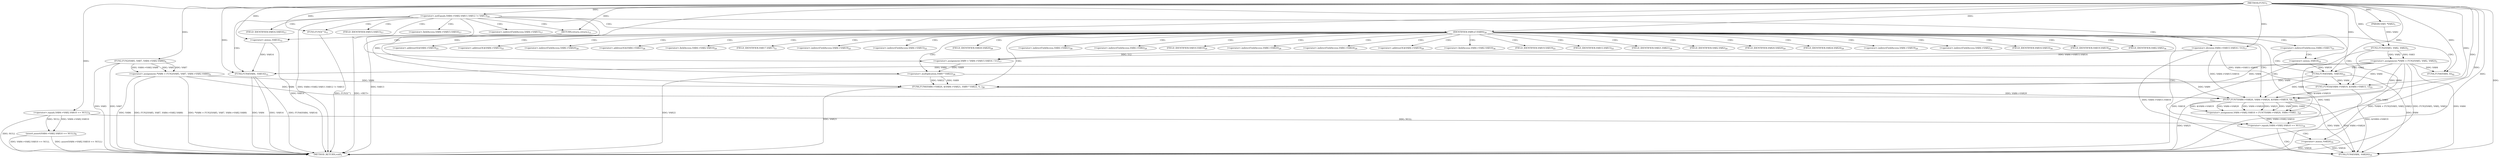 digraph "FUN1" {  
"8" [label = <(METHOD,FUN1)<SUB>1</SUB>> ]
"137" [label = <(METHOD_RETURN,void)<SUB>1</SUB>> ]
"9" [label = <(PARAM,VAR1 *VAR2)<SUB>1</SUB>> ]
"12" [label = <(&lt;operator&gt;.assignment,*VAR4 = FUN2(VAR3, VAR2, VAR2))<SUB>3</SUB>> ]
"19" [label = <(&lt;operator&gt;.assignment,*VAR6 = FUN2(VAR5, VAR7, VAR4-&gt;VAR2.VAR8))<SUB>4</SUB>> ]
"30" [label = <(assert,assert(VAR4-&gt;VAR2.VAR10 == NULL))<SUB>8</SUB>> ]
"56" [label = <(&lt;operator&gt;.assignment,VAR9 = VAR4-&gt;VAR15.VAR16 / 512)<SUB>17</SUB>> ]
"39" [label = <(&lt;operator&gt;.notEquals,VAR4-&gt;VAR2.VAR11.VAR12 != VAR13)<SUB>10</SUB>> ]
"66" [label = <(IDENTIFIER,VAR9,if (VAR9))<SUB>20</SUB>> ]
"14" [label = <(FUN2,FUN2(VAR3, VAR2, VAR2))<SUB>3</SUB>> ]
"21" [label = <(FUN2,FUN2(VAR5, VAR7, VAR4-&gt;VAR2.VAR8))<SUB>4</SUB>> ]
"31" [label = <(&lt;operator&gt;.equals,VAR4-&gt;VAR2.VAR10 == NULL)<SUB>8</SUB>> ]
"49" [label = <(FUN3,FUN3(&quot;&quot;))<SUB>11</SUB>> ]
"51" [label = <(FUN4,FUN4(VAR4, -VAR14))<SUB>12</SUB>> ]
"55" [label = <(RETURN,return;,return;)<SUB>13</SUB>> ]
"58" [label = <(&lt;operator&gt;.division,VAR4-&gt;VAR15.VAR16 / 512)<SUB>17</SUB>> ]
"77" [label = <(FUN5,FUN5(&amp;VAR4-&gt;VAR19, &amp;VAR4-&gt;VAR15, 1))<SUB>25</SUB>> ]
"87" [label = <(FUN6,FUN6(VAR6-&gt;VAR20, &amp;VAR4-&gt;VAR21, VAR9 * VAR22, V...)<SUB>28</SUB>> ]
"99" [label = <(&lt;operator&gt;.assignment,VAR4-&gt;VAR2.VAR10 = FUN7(VAR6-&gt;VAR20, VAR4-&gt;VAR2...)<SUB>29</SUB>> ]
"120" [label = <(&lt;operator&gt;.equals,VAR4-&gt;VAR2.VAR10 == NULL)<SUB>34</SUB>> ]
"134" [label = <(FUN4,FUN4(VAR4, 0))<SUB>42</SUB>> ]
"53" [label = <(&lt;operator&gt;.minus,-VAR14)<SUB>12</SUB>> ]
"73" [label = <(FUN4,FUN4(VAR4, -VAR18))<SUB>22</SUB>> ]
"95" [label = <(&lt;operator&gt;.multiplication,VAR9 * VAR22)<SUB>28</SUB>> ]
"105" [label = <(FUN7,FUN7(VAR6-&gt;VAR20, VAR4-&gt;VAR24, &amp;VAR4-&gt;VAR19, VA...)<SUB>29</SUB>> ]
"128" [label = <(FUN4,FUN4(VAR4, -VAR26))<SUB>35</SUB>> ]
"75" [label = <(&lt;operator&gt;.minus,-VAR18)<SUB>22</SUB>> ]
"130" [label = <(&lt;operator&gt;.minus,-VAR26)<SUB>35</SUB>> ]
"59" [label = <(&lt;operator&gt;.fieldAccess,VAR4-&gt;VAR15.VAR16)<SUB>17</SUB>> ]
"60" [label = <(&lt;operator&gt;.indirectFieldAccess,VAR4-&gt;VAR15)<SUB>17</SUB>> ]
"63" [label = <(FIELD_IDENTIFIER,VAR16,VAR16)<SUB>17</SUB>> ]
"69" [label = <(&lt;operator&gt;.indirectFieldAccess,VAR6-&gt;VAR17)<SUB>21</SUB>> ]
"78" [label = <(&lt;operator&gt;.addressOf,&amp;VAR4-&gt;VAR19)<SUB>25</SUB>> ]
"82" [label = <(&lt;operator&gt;.addressOf,&amp;VAR4-&gt;VAR15)<SUB>25</SUB>> ]
"88" [label = <(&lt;operator&gt;.indirectFieldAccess,VAR6-&gt;VAR20)<SUB>28</SUB>> ]
"91" [label = <(&lt;operator&gt;.addressOf,&amp;VAR4-&gt;VAR21)<SUB>28</SUB>> ]
"100" [label = <(&lt;operator&gt;.fieldAccess,VAR4-&gt;VAR2.VAR10)<SUB>29</SUB>> ]
"62" [label = <(FIELD_IDENTIFIER,VAR15,VAR15)<SUB>17</SUB>> ]
"71" [label = <(FIELD_IDENTIFIER,VAR17,VAR17)<SUB>21</SUB>> ]
"79" [label = <(&lt;operator&gt;.indirectFieldAccess,VAR4-&gt;VAR19)<SUB>25</SUB>> ]
"83" [label = <(&lt;operator&gt;.indirectFieldAccess,VAR4-&gt;VAR15)<SUB>25</SUB>> ]
"90" [label = <(FIELD_IDENTIFIER,VAR20,VAR20)<SUB>28</SUB>> ]
"92" [label = <(&lt;operator&gt;.indirectFieldAccess,VAR4-&gt;VAR21)<SUB>28</SUB>> ]
"101" [label = <(&lt;operator&gt;.indirectFieldAccess,VAR4-&gt;VAR2)<SUB>29</SUB>> ]
"104" [label = <(FIELD_IDENTIFIER,VAR10,VAR10)<SUB>29</SUB>> ]
"106" [label = <(&lt;operator&gt;.indirectFieldAccess,VAR6-&gt;VAR20)<SUB>29</SUB>> ]
"109" [label = <(&lt;operator&gt;.indirectFieldAccess,VAR4-&gt;VAR24)<SUB>29</SUB>> ]
"112" [label = <(&lt;operator&gt;.addressOf,&amp;VAR4-&gt;VAR19)<SUB>29</SUB>> ]
"121" [label = <(&lt;operator&gt;.fieldAccess,VAR4-&gt;VAR2.VAR10)<SUB>34</SUB>> ]
"81" [label = <(FIELD_IDENTIFIER,VAR19,VAR19)<SUB>25</SUB>> ]
"85" [label = <(FIELD_IDENTIFIER,VAR15,VAR15)<SUB>25</SUB>> ]
"94" [label = <(FIELD_IDENTIFIER,VAR21,VAR21)<SUB>28</SUB>> ]
"103" [label = <(FIELD_IDENTIFIER,VAR2,VAR2)<SUB>29</SUB>> ]
"108" [label = <(FIELD_IDENTIFIER,VAR20,VAR20)<SUB>29</SUB>> ]
"111" [label = <(FIELD_IDENTIFIER,VAR24,VAR24)<SUB>29</SUB>> ]
"113" [label = <(&lt;operator&gt;.indirectFieldAccess,VAR4-&gt;VAR19)<SUB>29</SUB>> ]
"122" [label = <(&lt;operator&gt;.indirectFieldAccess,VAR4-&gt;VAR2)<SUB>34</SUB>> ]
"125" [label = <(FIELD_IDENTIFIER,VAR10,VAR10)<SUB>34</SUB>> ]
"115" [label = <(FIELD_IDENTIFIER,VAR19,VAR19)<SUB>29</SUB>> ]
"124" [label = <(FIELD_IDENTIFIER,VAR2,VAR2)<SUB>34</SUB>> ]
  "55" -> "137"  [ label = "DDG: &lt;RET&gt;"] 
  "14" -> "137"  [ label = "DDG: VAR2"] 
  "12" -> "137"  [ label = "DDG: FUN2(VAR3, VAR2, VAR2)"] 
  "12" -> "137"  [ label = "DDG: *VAR4 = FUN2(VAR3, VAR2, VAR2)"] 
  "19" -> "137"  [ label = "DDG: VAR6"] 
  "21" -> "137"  [ label = "DDG: VAR5"] 
  "19" -> "137"  [ label = "DDG: FUN2(VAR5, VAR7, VAR4-&gt;VAR2.VAR8)"] 
  "19" -> "137"  [ label = "DDG: *VAR6 = FUN2(VAR5, VAR7, VAR4-&gt;VAR2.VAR8)"] 
  "31" -> "137"  [ label = "DDG: NULL"] 
  "30" -> "137"  [ label = "DDG: VAR4-&gt;VAR2.VAR10 == NULL"] 
  "30" -> "137"  [ label = "DDG: assert(VAR4-&gt;VAR2.VAR10 == NULL)"] 
  "39" -> "137"  [ label = "DDG: VAR4-&gt;VAR2.VAR11.VAR12 != VAR13"] 
  "49" -> "137"  [ label = "DDG: FUN3(&quot;&quot;)"] 
  "51" -> "137"  [ label = "DDG: VAR4"] 
  "51" -> "137"  [ label = "DDG: -VAR14"] 
  "51" -> "137"  [ label = "DDG: FUN4(VAR4, -VAR14)"] 
  "130" -> "137"  [ label = "DDG: VAR26"] 
  "105" -> "137"  [ label = "DDG: VAR25"] 
  "39" -> "137"  [ label = "DDG: VAR13"] 
  "95" -> "137"  [ label = "DDG: VAR22"] 
  "87" -> "137"  [ label = "DDG: VAR23"] 
  "21" -> "137"  [ label = "DDG: VAR7"] 
  "14" -> "137"  [ label = "DDG: VAR3"] 
  "75" -> "137"  [ label = "DDG: VAR18"] 
  "53" -> "137"  [ label = "DDG: VAR14"] 
  "8" -> "9"  [ label = "DDG: "] 
  "14" -> "12"  [ label = "DDG: VAR3"] 
  "14" -> "12"  [ label = "DDG: VAR2"] 
  "21" -> "19"  [ label = "DDG: VAR5"] 
  "21" -> "19"  [ label = "DDG: VAR7"] 
  "21" -> "19"  [ label = "DDG: VAR4-&gt;VAR2.VAR8"] 
  "58" -> "56"  [ label = "DDG: VAR4-&gt;VAR15.VAR16"] 
  "58" -> "56"  [ label = "DDG: 512"] 
  "31" -> "30"  [ label = "DDG: VAR4-&gt;VAR2.VAR10"] 
  "31" -> "30"  [ label = "DDG: NULL"] 
  "8" -> "66"  [ label = "DDG: "] 
  "8" -> "14"  [ label = "DDG: "] 
  "9" -> "14"  [ label = "DDG: VAR2"] 
  "8" -> "21"  [ label = "DDG: "] 
  "8" -> "31"  [ label = "DDG: "] 
  "8" -> "39"  [ label = "DDG: "] 
  "8" -> "55"  [ label = "DDG: "] 
  "8" -> "58"  [ label = "DDG: "] 
  "105" -> "99"  [ label = "DDG: &amp;VAR4-&gt;VAR19"] 
  "105" -> "99"  [ label = "DDG: VAR6-&gt;VAR20"] 
  "105" -> "99"  [ label = "DDG: VAR4-&gt;VAR24"] 
  "105" -> "99"  [ label = "DDG: VAR25"] 
  "105" -> "99"  [ label = "DDG: VAR9"] 
  "105" -> "99"  [ label = "DDG: VAR4"] 
  "8" -> "49"  [ label = "DDG: "] 
  "12" -> "51"  [ label = "DDG: VAR4"] 
  "8" -> "51"  [ label = "DDG: "] 
  "53" -> "51"  [ label = "DDG: VAR14"] 
  "12" -> "77"  [ label = "DDG: VAR4"] 
  "73" -> "77"  [ label = "DDG: VAR4"] 
  "58" -> "77"  [ label = "DDG: VAR4-&gt;VAR15.VAR16"] 
  "8" -> "77"  [ label = "DDG: "] 
  "19" -> "87"  [ label = "DDG: VAR6"] 
  "12" -> "87"  [ label = "DDG: VAR4"] 
  "73" -> "87"  [ label = "DDG: VAR4"] 
  "95" -> "87"  [ label = "DDG: VAR9"] 
  "95" -> "87"  [ label = "DDG: VAR22"] 
  "8" -> "87"  [ label = "DDG: "] 
  "8" -> "53"  [ label = "DDG: "] 
  "56" -> "95"  [ label = "DDG: VAR9"] 
  "8" -> "95"  [ label = "DDG: "] 
  "19" -> "105"  [ label = "DDG: VAR6"] 
  "87" -> "105"  [ label = "DDG: VAR6-&gt;VAR20"] 
  "12" -> "105"  [ label = "DDG: VAR4"] 
  "73" -> "105"  [ label = "DDG: VAR4"] 
  "77" -> "105"  [ label = "DDG: &amp;VAR4-&gt;VAR19"] 
  "95" -> "105"  [ label = "DDG: VAR9"] 
  "8" -> "105"  [ label = "DDG: "] 
  "58" -> "105"  [ label = "DDG: VAR4-&gt;VAR15.VAR16"] 
  "99" -> "120"  [ label = "DDG: VAR4-&gt;VAR2.VAR10"] 
  "31" -> "120"  [ label = "DDG: NULL"] 
  "8" -> "120"  [ label = "DDG: "] 
  "12" -> "134"  [ label = "DDG: VAR4"] 
  "8" -> "134"  [ label = "DDG: "] 
  "12" -> "73"  [ label = "DDG: VAR4"] 
  "8" -> "73"  [ label = "DDG: "] 
  "75" -> "73"  [ label = "DDG: VAR18"] 
  "105" -> "128"  [ label = "DDG: VAR4-&gt;VAR24"] 
  "105" -> "128"  [ label = "DDG: VAR4"] 
  "8" -> "128"  [ label = "DDG: "] 
  "12" -> "128"  [ label = "DDG: VAR4"] 
  "73" -> "128"  [ label = "DDG: VAR4"] 
  "58" -> "128"  [ label = "DDG: VAR4-&gt;VAR15.VAR16"] 
  "77" -> "128"  [ label = "DDG: &amp;VAR4-&gt;VAR19"] 
  "130" -> "128"  [ label = "DDG: VAR26"] 
  "8" -> "75"  [ label = "DDG: "] 
  "8" -> "130"  [ label = "DDG: "] 
  "39" -> "49"  [ label = "CDG: "] 
  "39" -> "60"  [ label = "CDG: "] 
  "39" -> "51"  [ label = "CDG: "] 
  "39" -> "66"  [ label = "CDG: "] 
  "39" -> "56"  [ label = "CDG: "] 
  "39" -> "59"  [ label = "CDG: "] 
  "39" -> "58"  [ label = "CDG: "] 
  "39" -> "53"  [ label = "CDG: "] 
  "39" -> "63"  [ label = "CDG: "] 
  "39" -> "55"  [ label = "CDG: "] 
  "39" -> "62"  [ label = "CDG: "] 
  "66" -> "94"  [ label = "CDG: "] 
  "66" -> "115"  [ label = "CDG: "] 
  "66" -> "77"  [ label = "CDG: "] 
  "66" -> "120"  [ label = "CDG: "] 
  "66" -> "113"  [ label = "CDG: "] 
  "66" -> "122"  [ label = "CDG: "] 
  "66" -> "99"  [ label = "CDG: "] 
  "66" -> "81"  [ label = "CDG: "] 
  "66" -> "85"  [ label = "CDG: "] 
  "66" -> "103"  [ label = "CDG: "] 
  "66" -> "69"  [ label = "CDG: "] 
  "66" -> "104"  [ label = "CDG: "] 
  "66" -> "121"  [ label = "CDG: "] 
  "66" -> "95"  [ label = "CDG: "] 
  "66" -> "92"  [ label = "CDG: "] 
  "66" -> "106"  [ label = "CDG: "] 
  "66" -> "87"  [ label = "CDG: "] 
  "66" -> "91"  [ label = "CDG: "] 
  "66" -> "112"  [ label = "CDG: "] 
  "66" -> "134"  [ label = "CDG: "] 
  "66" -> "82"  [ label = "CDG: "] 
  "66" -> "101"  [ label = "CDG: "] 
  "66" -> "90"  [ label = "CDG: "] 
  "66" -> "79"  [ label = "CDG: "] 
  "66" -> "83"  [ label = "CDG: "] 
  "66" -> "71"  [ label = "CDG: "] 
  "66" -> "105"  [ label = "CDG: "] 
  "66" -> "100"  [ label = "CDG: "] 
  "66" -> "88"  [ label = "CDG: "] 
  "66" -> "124"  [ label = "CDG: "] 
  "66" -> "108"  [ label = "CDG: "] 
  "66" -> "125"  [ label = "CDG: "] 
  "66" -> "78"  [ label = "CDG: "] 
  "66" -> "111"  [ label = "CDG: "] 
  "66" -> "109"  [ label = "CDG: "] 
  "69" -> "73"  [ label = "CDG: "] 
  "69" -> "75"  [ label = "CDG: "] 
  "120" -> "128"  [ label = "CDG: "] 
  "120" -> "130"  [ label = "CDG: "] 
}
